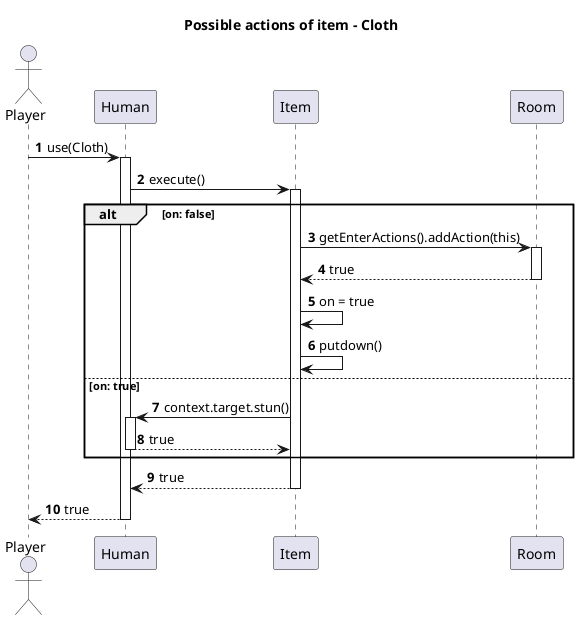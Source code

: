 @startuml
'https://plantuml.com/sequence-diagram

title Possible actions of item - Cloth
autonumber

Actor Player as p
participant Human as h
participant Item as i
participant Room as r

p->h : use(Cloth)
activate h

h -> i: execute()
activate i
alt on: false
    i -> r: getEnterActions().addAction(this)
    activate r
    return true
    i -> i: on = true
    i -> i: putdown()
else on: true
    i -> h: context.target.stun()
    activate h
    return true
end
return true
return true
@enduml